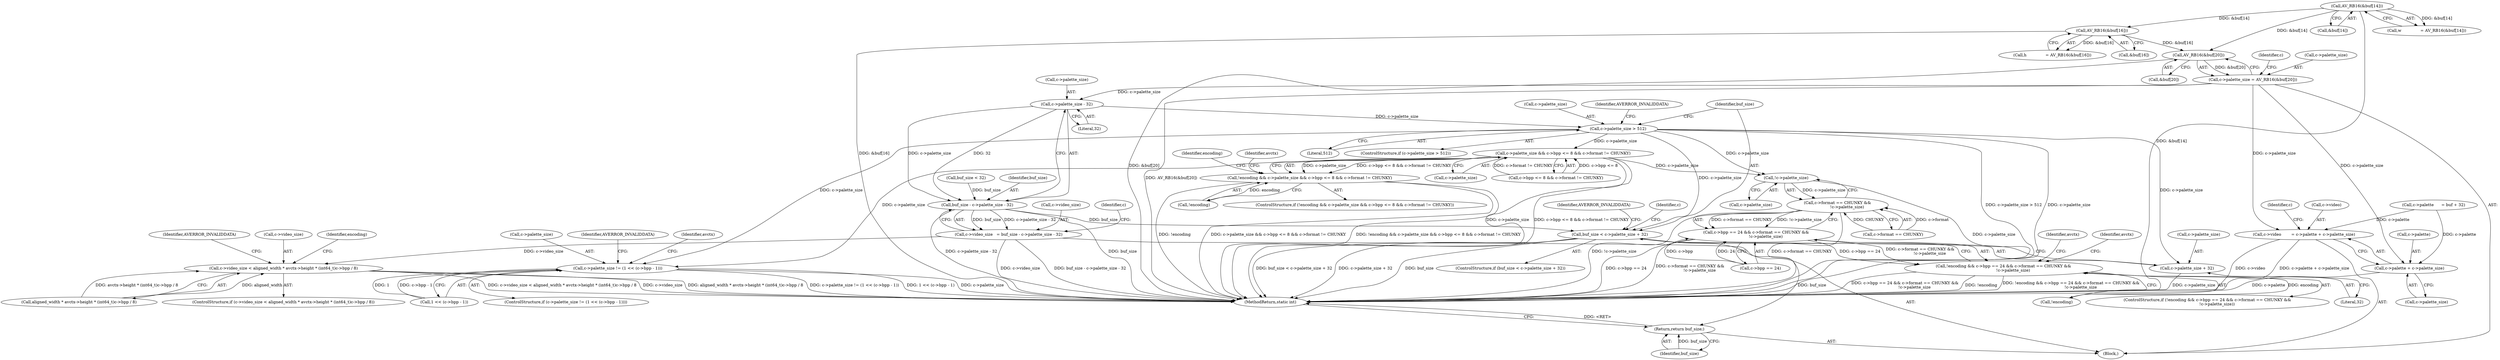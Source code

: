 digraph "0_FFmpeg_1e42736b95065c69a7481d0cf55247024f54b660@array" {
"1000179" [label="(Call,AV_RB16(&buf[20]))"];
"1000163" [label="(Call,AV_RB16(&buf[16]))"];
"1000156" [label="(Call,AV_RB16(&buf[14]))"];
"1000175" [label="(Call,c->palette_size = AV_RB16(&buf[20]))"];
"1000191" [label="(Call,c->video        = c->palette + c->palette_size)"];
"1000195" [label="(Call,c->palette + c->palette_size)"];
"1000208" [label="(Call,c->palette_size - 32)"];
"1000206" [label="(Call,buf_size - c->palette_size - 32)"];
"1000202" [label="(Call,c->video_size   = buf_size - c->palette_size - 32)"];
"1000310" [label="(Call,c->video_size < aligned_width * avctx->height * (int64_t)c->bpp / 8)"];
"1000222" [label="(Call,buf_size < c->palette_size + 32)"];
"1000512" [label="(Return,return buf_size;)"];
"1000214" [label="(Call,c->palette_size > 512)"];
"1000224" [label="(Call,c->palette_size + 32)"];
"1000333" [label="(Call,c->palette_size && c->bpp <= 8 && c->format != CHUNKY)"];
"1000330" [label="(Call,!encoding && c->palette_size && c->bpp <= 8 && c->format != CHUNKY)"];
"1000379" [label="(Call,c->palette_size != (1 << (c->bpp - 1)))"];
"1000414" [label="(Call,!c->palette_size)"];
"1000408" [label="(Call,c->format == CHUNKY &&\n               !c->palette_size)"];
"1000402" [label="(Call,c->bpp == 24 && c->format == CHUNKY &&\n               !c->palette_size)"];
"1000399" [label="(Call,!encoding && c->bpp == 24 && c->format == CHUNKY &&\n               !c->palette_size)"];
"1000512" [label="(Return,return buf_size;)"];
"1000175" [label="(Call,c->palette_size = AV_RB16(&buf[20]))"];
"1000196" [label="(Call,c->palette)"];
"1000224" [label="(Call,c->palette_size + 32)"];
"1000330" [label="(Call,!encoding && c->palette_size && c->bpp <= 8 && c->format != CHUNKY)"];
"1000220" [label="(Identifier,AVERROR_INVALIDDATA)"];
"1000427" [label="(Identifier,avctx)"];
"1000221" [label="(ControlStructure,if (buf_size < c->palette_size + 32))"];
"1000311" [label="(Call,c->video_size)"];
"1000314" [label="(Call,aligned_width * avctx->height * (int64_t)c->bpp / 8)"];
"1000191" [label="(Call,c->video        = c->palette + c->palette_size)"];
"1000186" [label="(Identifier,c)"];
"1000334" [label="(Call,c->palette_size)"];
"1000212" [label="(Literal,32)"];
"1000223" [label="(Identifier,buf_size)"];
"1000513" [label="(Identifier,buf_size)"];
"1000331" [label="(Call,!encoding)"];
"1000215" [label="(Call,c->palette_size)"];
"1000222" [label="(Call,buf_size < c->palette_size + 32)"];
"1000332" [label="(Identifier,encoding)"];
"1000180" [label="(Call,&buf[20])"];
"1000157" [label="(Call,&buf[14])"];
"1000206" [label="(Call,buf_size - c->palette_size - 32)"];
"1000225" [label="(Call,c->palette_size)"];
"1000380" [label="(Call,c->palette_size)"];
"1000204" [label="(Identifier,c)"];
"1000213" [label="(ControlStructure,if (c->palette_size > 512))"];
"1000414" [label="(Call,!c->palette_size)"];
"1000184" [label="(Call,c->palette      = buf + 32)"];
"1000161" [label="(Call,h               = AV_RB16(&buf[16]))"];
"1000156" [label="(Call,AV_RB16(&buf[14]))"];
"1000164" [label="(Call,&buf[16])"];
"1000337" [label="(Call,c->bpp <= 8 && c->format != CHUNKY)"];
"1000309" [label="(ControlStructure,if (c->video_size < aligned_width * avctx->height * (int64_t)c->bpp / 8))"];
"1000214" [label="(Call,c->palette_size > 512)"];
"1000216" [label="(Identifier,c)"];
"1000203" [label="(Call,c->video_size)"];
"1000391" [label="(Identifier,AVERROR_INVALIDDATA)"];
"1000230" [label="(Identifier,AVERROR_INVALIDDATA)"];
"1000409" [label="(Call,c->format == CHUNKY)"];
"1000133" [label="(Call,buf_size < 32)"];
"1000402" [label="(Call,c->bpp == 24 && c->format == CHUNKY &&\n               !c->palette_size)"];
"1000207" [label="(Identifier,buf_size)"];
"1000398" [label="(ControlStructure,if (!encoding && c->bpp == 24 && c->format == CHUNKY &&\n               !c->palette_size))"];
"1000421" [label="(Identifier,avctx)"];
"1000163" [label="(Call,AV_RB16(&buf[16]))"];
"1000514" [label="(MethodReturn,static int)"];
"1000228" [label="(Literal,32)"];
"1000202" [label="(Call,c->video_size   = buf_size - c->palette_size - 32)"];
"1000400" [label="(Call,!encoding)"];
"1000329" [label="(ControlStructure,if (!encoding && c->palette_size && c->bpp <= 8 && c->format != CHUNKY))"];
"1000195" [label="(Call,c->palette + c->palette_size)"];
"1000399" [label="(Call,!encoding && c->bpp == 24 && c->format == CHUNKY &&\n               !c->palette_size)"];
"1000154" [label="(Call,w               = AV_RB16(&buf[14]))"];
"1000383" [label="(Call,1 << (c->bpp - 1))"];
"1000179" [label="(Call,AV_RB16(&buf[20]))"];
"1000358" [label="(Identifier,encoding)"];
"1000176" [label="(Call,c->palette_size)"];
"1000408" [label="(Call,c->format == CHUNKY &&\n               !c->palette_size)"];
"1000192" [label="(Call,c->video)"];
"1000218" [label="(Literal,512)"];
"1000333" [label="(Call,c->palette_size && c->bpp <= 8 && c->format != CHUNKY)"];
"1000209" [label="(Call,c->palette_size)"];
"1000105" [label="(Block,)"];
"1000234" [label="(Identifier,c)"];
"1000394" [label="(Identifier,avctx)"];
"1000415" [label="(Call,c->palette_size)"];
"1000328" [label="(Identifier,AVERROR_INVALIDDATA)"];
"1000208" [label="(Call,c->palette_size - 32)"];
"1000199" [label="(Call,c->palette_size)"];
"1000379" [label="(Call,c->palette_size != (1 << (c->bpp - 1)))"];
"1000378" [label="(ControlStructure,if (c->palette_size != (1 << (c->bpp - 1))))"];
"1000310" [label="(Call,c->video_size < aligned_width * avctx->height * (int64_t)c->bpp / 8)"];
"1000403" [label="(Call,c->bpp == 24)"];
"1000351" [label="(Identifier,avctx)"];
"1000179" -> "1000175"  [label="AST: "];
"1000179" -> "1000180"  [label="CFG: "];
"1000180" -> "1000179"  [label="AST: "];
"1000175" -> "1000179"  [label="CFG: "];
"1000179" -> "1000514"  [label="DDG: &buf[20]"];
"1000179" -> "1000175"  [label="DDG: &buf[20]"];
"1000163" -> "1000179"  [label="DDG: &buf[16]"];
"1000156" -> "1000179"  [label="DDG: &buf[14]"];
"1000163" -> "1000161"  [label="AST: "];
"1000163" -> "1000164"  [label="CFG: "];
"1000164" -> "1000163"  [label="AST: "];
"1000161" -> "1000163"  [label="CFG: "];
"1000163" -> "1000514"  [label="DDG: &buf[16]"];
"1000163" -> "1000161"  [label="DDG: &buf[16]"];
"1000156" -> "1000163"  [label="DDG: &buf[14]"];
"1000156" -> "1000154"  [label="AST: "];
"1000156" -> "1000157"  [label="CFG: "];
"1000157" -> "1000156"  [label="AST: "];
"1000154" -> "1000156"  [label="CFG: "];
"1000156" -> "1000514"  [label="DDG: &buf[14]"];
"1000156" -> "1000154"  [label="DDG: &buf[14]"];
"1000175" -> "1000105"  [label="AST: "];
"1000176" -> "1000175"  [label="AST: "];
"1000186" -> "1000175"  [label="CFG: "];
"1000175" -> "1000514"  [label="DDG: AV_RB16(&buf[20])"];
"1000175" -> "1000191"  [label="DDG: c->palette_size"];
"1000175" -> "1000195"  [label="DDG: c->palette_size"];
"1000175" -> "1000208"  [label="DDG: c->palette_size"];
"1000191" -> "1000105"  [label="AST: "];
"1000191" -> "1000195"  [label="CFG: "];
"1000192" -> "1000191"  [label="AST: "];
"1000195" -> "1000191"  [label="AST: "];
"1000204" -> "1000191"  [label="CFG: "];
"1000191" -> "1000514"  [label="DDG: c->palette + c->palette_size"];
"1000191" -> "1000514"  [label="DDG: c->video"];
"1000184" -> "1000191"  [label="DDG: c->palette"];
"1000195" -> "1000199"  [label="CFG: "];
"1000196" -> "1000195"  [label="AST: "];
"1000199" -> "1000195"  [label="AST: "];
"1000195" -> "1000514"  [label="DDG: c->palette"];
"1000184" -> "1000195"  [label="DDG: c->palette"];
"1000208" -> "1000206"  [label="AST: "];
"1000208" -> "1000212"  [label="CFG: "];
"1000209" -> "1000208"  [label="AST: "];
"1000212" -> "1000208"  [label="AST: "];
"1000206" -> "1000208"  [label="CFG: "];
"1000208" -> "1000206"  [label="DDG: c->palette_size"];
"1000208" -> "1000206"  [label="DDG: 32"];
"1000208" -> "1000214"  [label="DDG: c->palette_size"];
"1000206" -> "1000202"  [label="AST: "];
"1000207" -> "1000206"  [label="AST: "];
"1000202" -> "1000206"  [label="CFG: "];
"1000206" -> "1000514"  [label="DDG: c->palette_size - 32"];
"1000206" -> "1000514"  [label="DDG: buf_size"];
"1000206" -> "1000202"  [label="DDG: buf_size"];
"1000206" -> "1000202"  [label="DDG: c->palette_size - 32"];
"1000133" -> "1000206"  [label="DDG: buf_size"];
"1000206" -> "1000222"  [label="DDG: buf_size"];
"1000202" -> "1000105"  [label="AST: "];
"1000203" -> "1000202"  [label="AST: "];
"1000216" -> "1000202"  [label="CFG: "];
"1000202" -> "1000514"  [label="DDG: buf_size - c->palette_size - 32"];
"1000202" -> "1000514"  [label="DDG: c->video_size"];
"1000202" -> "1000310"  [label="DDG: c->video_size"];
"1000310" -> "1000309"  [label="AST: "];
"1000310" -> "1000314"  [label="CFG: "];
"1000311" -> "1000310"  [label="AST: "];
"1000314" -> "1000310"  [label="AST: "];
"1000328" -> "1000310"  [label="CFG: "];
"1000332" -> "1000310"  [label="CFG: "];
"1000310" -> "1000514"  [label="DDG: c->video_size < aligned_width * avctx->height * (int64_t)c->bpp / 8"];
"1000310" -> "1000514"  [label="DDG: c->video_size"];
"1000310" -> "1000514"  [label="DDG: aligned_width * avctx->height * (int64_t)c->bpp / 8"];
"1000314" -> "1000310"  [label="DDG: aligned_width"];
"1000314" -> "1000310"  [label="DDG: avctx->height * (int64_t)c->bpp / 8"];
"1000222" -> "1000221"  [label="AST: "];
"1000222" -> "1000224"  [label="CFG: "];
"1000223" -> "1000222"  [label="AST: "];
"1000224" -> "1000222"  [label="AST: "];
"1000230" -> "1000222"  [label="CFG: "];
"1000234" -> "1000222"  [label="CFG: "];
"1000222" -> "1000514"  [label="DDG: buf_size"];
"1000222" -> "1000514"  [label="DDG: buf_size < c->palette_size + 32"];
"1000222" -> "1000514"  [label="DDG: c->palette_size + 32"];
"1000214" -> "1000222"  [label="DDG: c->palette_size"];
"1000222" -> "1000512"  [label="DDG: buf_size"];
"1000512" -> "1000105"  [label="AST: "];
"1000512" -> "1000513"  [label="CFG: "];
"1000513" -> "1000512"  [label="AST: "];
"1000514" -> "1000512"  [label="CFG: "];
"1000512" -> "1000514"  [label="DDG: <RET>"];
"1000513" -> "1000512"  [label="DDG: buf_size"];
"1000214" -> "1000213"  [label="AST: "];
"1000214" -> "1000218"  [label="CFG: "];
"1000215" -> "1000214"  [label="AST: "];
"1000218" -> "1000214"  [label="AST: "];
"1000220" -> "1000214"  [label="CFG: "];
"1000223" -> "1000214"  [label="CFG: "];
"1000214" -> "1000514"  [label="DDG: c->palette_size > 512"];
"1000214" -> "1000514"  [label="DDG: c->palette_size"];
"1000214" -> "1000224"  [label="DDG: c->palette_size"];
"1000214" -> "1000333"  [label="DDG: c->palette_size"];
"1000214" -> "1000379"  [label="DDG: c->palette_size"];
"1000214" -> "1000414"  [label="DDG: c->palette_size"];
"1000224" -> "1000228"  [label="CFG: "];
"1000225" -> "1000224"  [label="AST: "];
"1000228" -> "1000224"  [label="AST: "];
"1000224" -> "1000514"  [label="DDG: c->palette_size"];
"1000333" -> "1000330"  [label="AST: "];
"1000333" -> "1000334"  [label="CFG: "];
"1000333" -> "1000337"  [label="CFG: "];
"1000334" -> "1000333"  [label="AST: "];
"1000337" -> "1000333"  [label="AST: "];
"1000330" -> "1000333"  [label="CFG: "];
"1000333" -> "1000514"  [label="DDG: c->palette_size"];
"1000333" -> "1000514"  [label="DDG: c->bpp <= 8 && c->format != CHUNKY"];
"1000333" -> "1000330"  [label="DDG: c->palette_size"];
"1000333" -> "1000330"  [label="DDG: c->bpp <= 8 && c->format != CHUNKY"];
"1000337" -> "1000333"  [label="DDG: c->bpp <= 8"];
"1000337" -> "1000333"  [label="DDG: c->format != CHUNKY"];
"1000333" -> "1000379"  [label="DDG: c->palette_size"];
"1000333" -> "1000414"  [label="DDG: c->palette_size"];
"1000330" -> "1000329"  [label="AST: "];
"1000330" -> "1000331"  [label="CFG: "];
"1000331" -> "1000330"  [label="AST: "];
"1000351" -> "1000330"  [label="CFG: "];
"1000358" -> "1000330"  [label="CFG: "];
"1000330" -> "1000514"  [label="DDG: !encoding"];
"1000330" -> "1000514"  [label="DDG: c->palette_size && c->bpp <= 8 && c->format != CHUNKY"];
"1000330" -> "1000514"  [label="DDG: !encoding && c->palette_size && c->bpp <= 8 && c->format != CHUNKY"];
"1000331" -> "1000330"  [label="DDG: encoding"];
"1000379" -> "1000378"  [label="AST: "];
"1000379" -> "1000383"  [label="CFG: "];
"1000380" -> "1000379"  [label="AST: "];
"1000383" -> "1000379"  [label="AST: "];
"1000391" -> "1000379"  [label="CFG: "];
"1000394" -> "1000379"  [label="CFG: "];
"1000379" -> "1000514"  [label="DDG: 1 << (c->bpp - 1)"];
"1000379" -> "1000514"  [label="DDG: c->palette_size"];
"1000379" -> "1000514"  [label="DDG: c->palette_size != (1 << (c->bpp - 1))"];
"1000383" -> "1000379"  [label="DDG: 1"];
"1000383" -> "1000379"  [label="DDG: c->bpp - 1"];
"1000414" -> "1000408"  [label="AST: "];
"1000414" -> "1000415"  [label="CFG: "];
"1000415" -> "1000414"  [label="AST: "];
"1000408" -> "1000414"  [label="CFG: "];
"1000414" -> "1000514"  [label="DDG: c->palette_size"];
"1000414" -> "1000408"  [label="DDG: c->palette_size"];
"1000408" -> "1000402"  [label="AST: "];
"1000408" -> "1000409"  [label="CFG: "];
"1000409" -> "1000408"  [label="AST: "];
"1000402" -> "1000408"  [label="CFG: "];
"1000408" -> "1000514"  [label="DDG: c->format == CHUNKY"];
"1000408" -> "1000514"  [label="DDG: !c->palette_size"];
"1000408" -> "1000402"  [label="DDG: c->format == CHUNKY"];
"1000408" -> "1000402"  [label="DDG: !c->palette_size"];
"1000409" -> "1000408"  [label="DDG: c->format"];
"1000409" -> "1000408"  [label="DDG: CHUNKY"];
"1000402" -> "1000399"  [label="AST: "];
"1000402" -> "1000403"  [label="CFG: "];
"1000403" -> "1000402"  [label="AST: "];
"1000399" -> "1000402"  [label="CFG: "];
"1000402" -> "1000514"  [label="DDG: c->format == CHUNKY &&\n               !c->palette_size"];
"1000402" -> "1000514"  [label="DDG: c->bpp == 24"];
"1000402" -> "1000399"  [label="DDG: c->bpp == 24"];
"1000402" -> "1000399"  [label="DDG: c->format == CHUNKY &&\n               !c->palette_size"];
"1000403" -> "1000402"  [label="DDG: c->bpp"];
"1000403" -> "1000402"  [label="DDG: 24"];
"1000399" -> "1000398"  [label="AST: "];
"1000399" -> "1000400"  [label="CFG: "];
"1000400" -> "1000399"  [label="AST: "];
"1000421" -> "1000399"  [label="CFG: "];
"1000427" -> "1000399"  [label="CFG: "];
"1000399" -> "1000514"  [label="DDG: c->bpp == 24 && c->format == CHUNKY &&\n               !c->palette_size"];
"1000399" -> "1000514"  [label="DDG: !encoding"];
"1000399" -> "1000514"  [label="DDG: !encoding && c->bpp == 24 && c->format == CHUNKY &&\n               !c->palette_size"];
"1000400" -> "1000399"  [label="DDG: encoding"];
}
